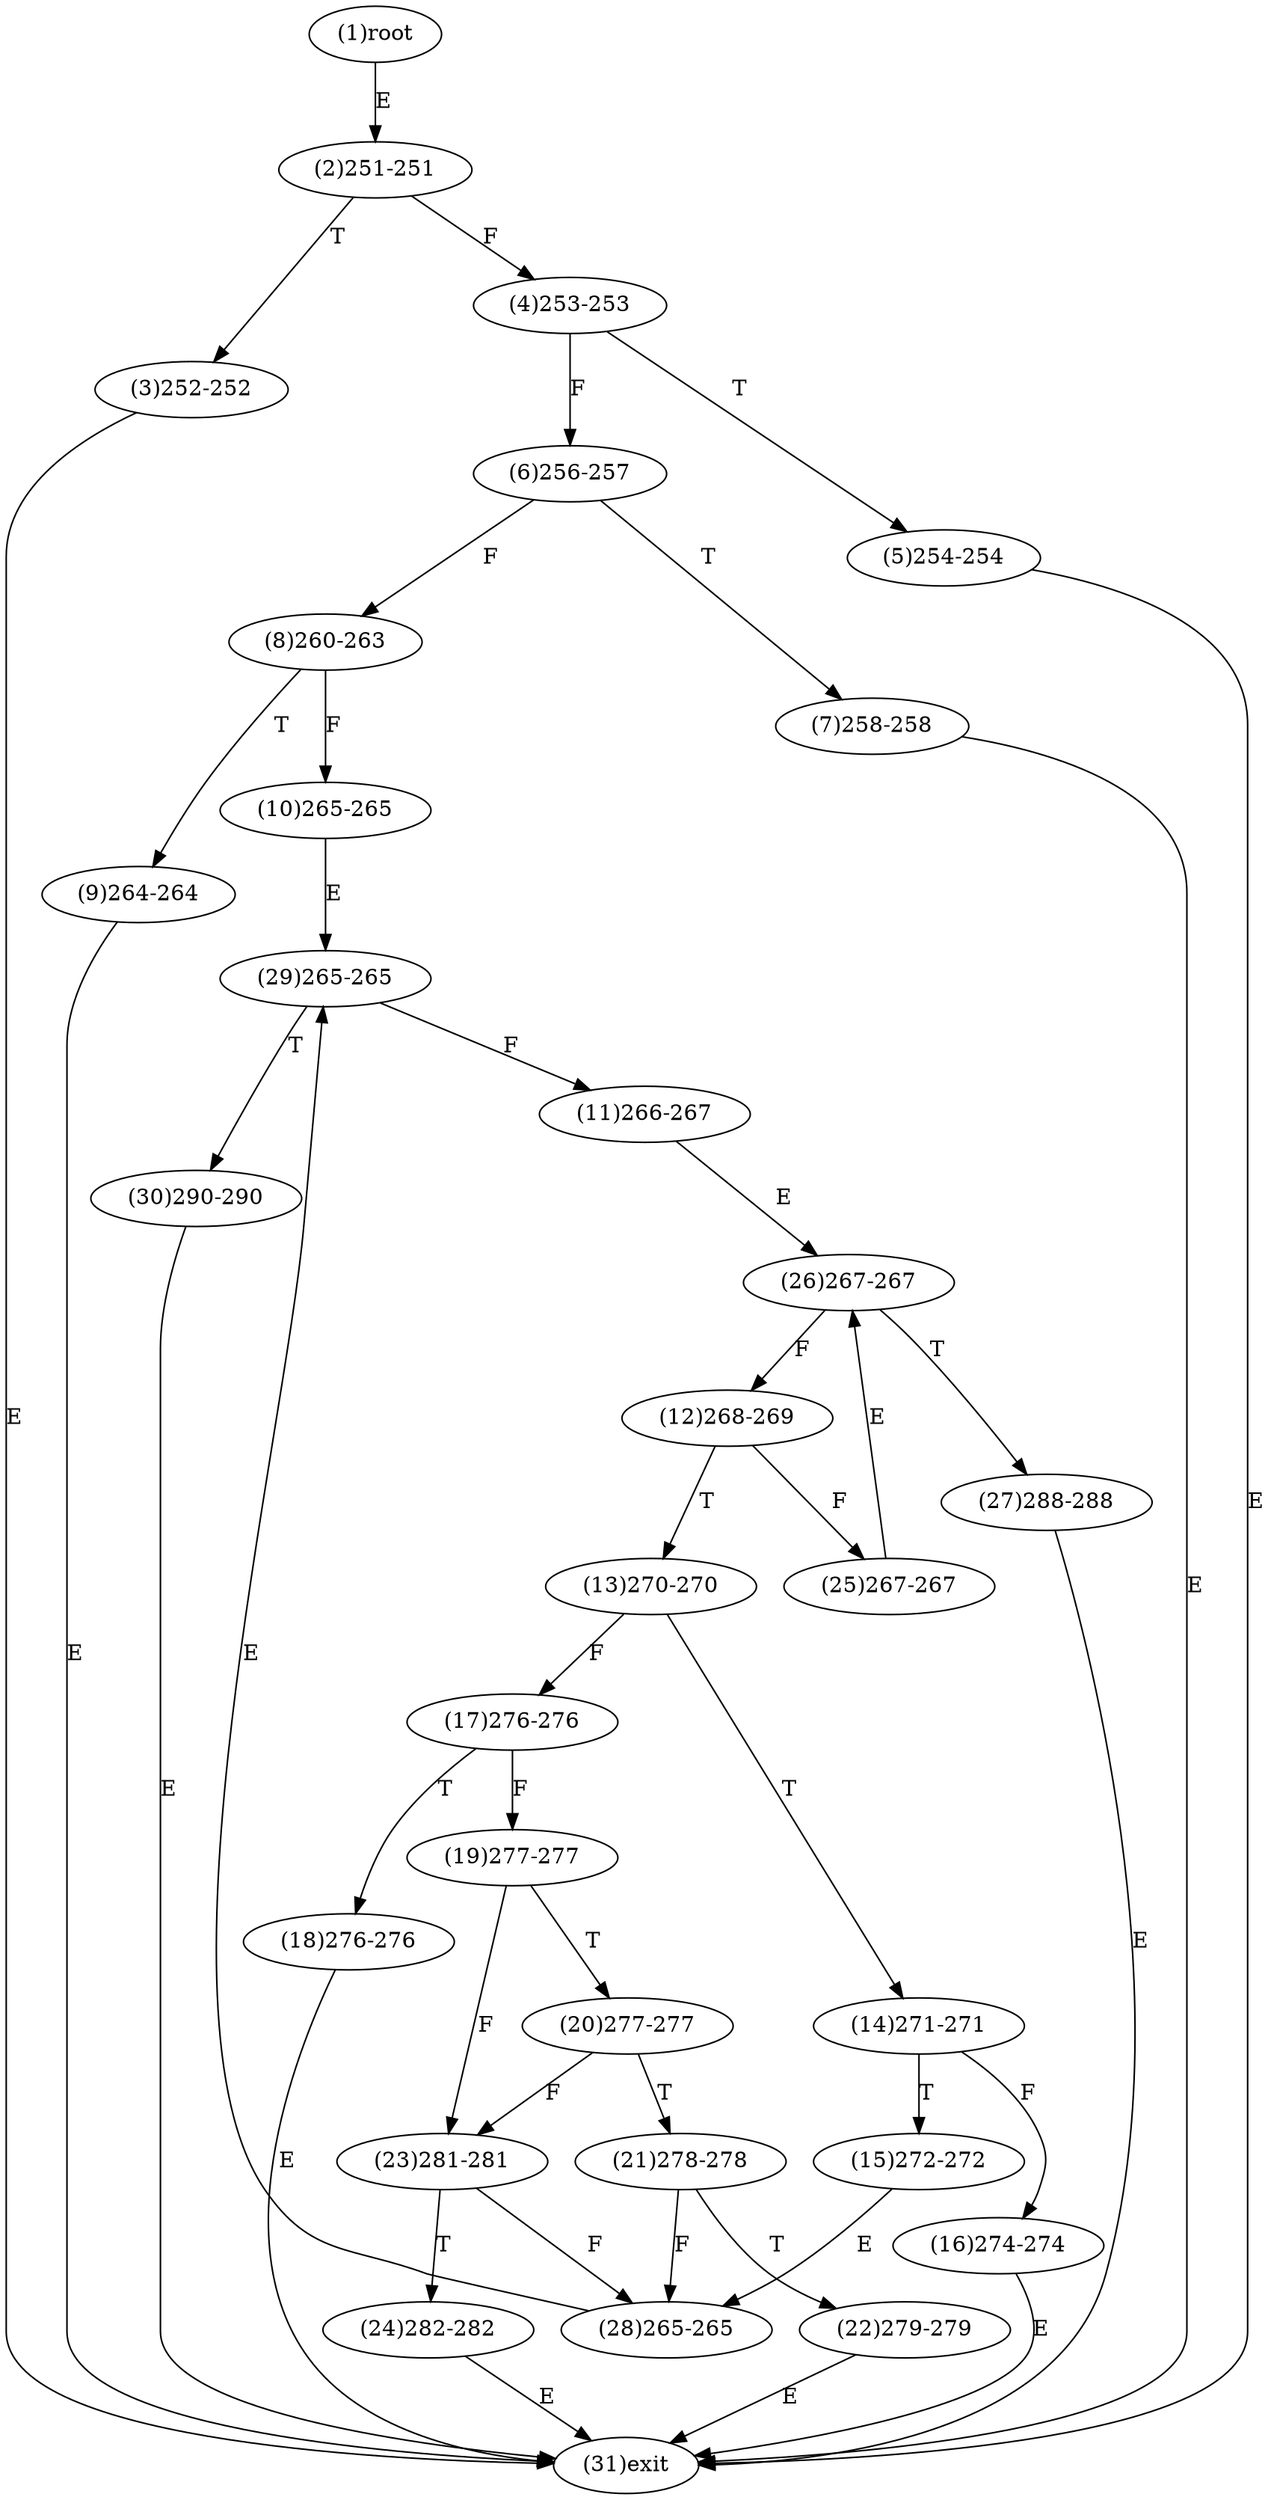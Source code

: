 digraph "" { 
1[ label="(1)root"];
2[ label="(2)251-251"];
3[ label="(3)252-252"];
4[ label="(4)253-253"];
5[ label="(5)254-254"];
6[ label="(6)256-257"];
7[ label="(7)258-258"];
8[ label="(8)260-263"];
9[ label="(9)264-264"];
10[ label="(10)265-265"];
11[ label="(11)266-267"];
12[ label="(12)268-269"];
13[ label="(13)270-270"];
14[ label="(14)271-271"];
15[ label="(15)272-272"];
17[ label="(17)276-276"];
16[ label="(16)274-274"];
19[ label="(19)277-277"];
18[ label="(18)276-276"];
21[ label="(21)278-278"];
20[ label="(20)277-277"];
23[ label="(23)281-281"];
22[ label="(22)279-279"];
25[ label="(25)267-267"];
24[ label="(24)282-282"];
27[ label="(27)288-288"];
26[ label="(26)267-267"];
29[ label="(29)265-265"];
28[ label="(28)265-265"];
31[ label="(31)exit"];
30[ label="(30)290-290"];
1->2[ label="E"];
2->4[ label="F"];
2->3[ label="T"];
3->31[ label="E"];
4->6[ label="F"];
4->5[ label="T"];
5->31[ label="E"];
6->8[ label="F"];
6->7[ label="T"];
7->31[ label="E"];
8->10[ label="F"];
8->9[ label="T"];
9->31[ label="E"];
10->29[ label="E"];
11->26[ label="E"];
12->25[ label="F"];
12->13[ label="T"];
13->17[ label="F"];
13->14[ label="T"];
14->16[ label="F"];
14->15[ label="T"];
15->28[ label="E"];
16->31[ label="E"];
17->19[ label="F"];
17->18[ label="T"];
18->31[ label="E"];
19->23[ label="F"];
19->20[ label="T"];
20->23[ label="F"];
20->21[ label="T"];
21->28[ label="F"];
21->22[ label="T"];
22->31[ label="E"];
23->28[ label="F"];
23->24[ label="T"];
24->31[ label="E"];
25->26[ label="E"];
26->12[ label="F"];
26->27[ label="T"];
27->31[ label="E"];
28->29[ label="E"];
29->11[ label="F"];
29->30[ label="T"];
30->31[ label="E"];
}